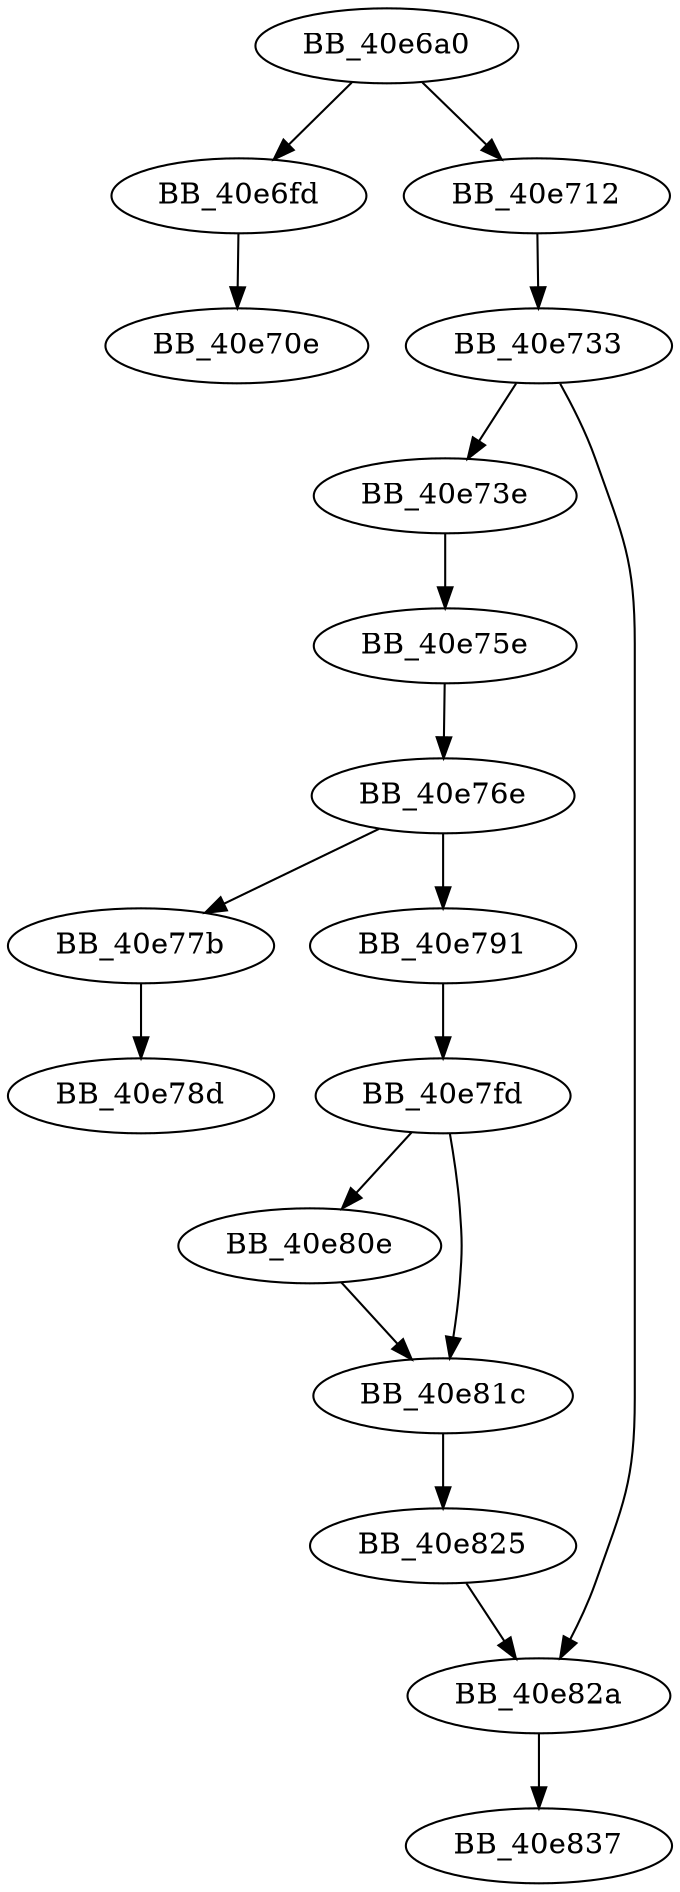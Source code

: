 DiGraph sub_40E6A0{
BB_40e6a0->BB_40e6fd
BB_40e6a0->BB_40e712
BB_40e6fd->BB_40e70e
BB_40e712->BB_40e733
BB_40e733->BB_40e73e
BB_40e733->BB_40e82a
BB_40e73e->BB_40e75e
BB_40e75e->BB_40e76e
BB_40e76e->BB_40e77b
BB_40e76e->BB_40e791
BB_40e77b->BB_40e78d
BB_40e791->BB_40e7fd
BB_40e7fd->BB_40e80e
BB_40e7fd->BB_40e81c
BB_40e80e->BB_40e81c
BB_40e81c->BB_40e825
BB_40e825->BB_40e82a
BB_40e82a->BB_40e837
}

